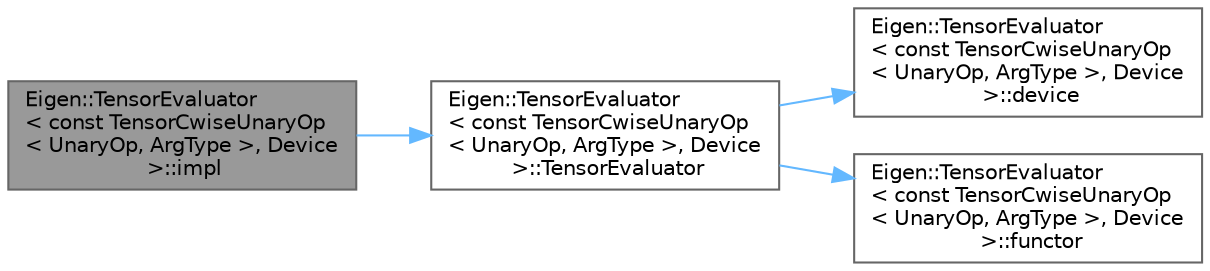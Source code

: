 digraph "Eigen::TensorEvaluator&lt; const TensorCwiseUnaryOp&lt; UnaryOp, ArgType &gt;, Device &gt;::impl"
{
 // LATEX_PDF_SIZE
  bgcolor="transparent";
  edge [fontname=Helvetica,fontsize=10,labelfontname=Helvetica,labelfontsize=10];
  node [fontname=Helvetica,fontsize=10,shape=box,height=0.2,width=0.4];
  rankdir="LR";
  Node1 [id="Node000001",label="Eigen::TensorEvaluator\l\< const TensorCwiseUnaryOp\l\< UnaryOp, ArgType \>, Device\l \>::impl",height=0.2,width=0.4,color="gray40", fillcolor="grey60", style="filled", fontcolor="black",tooltip="required by sycl in order to extract the accessor"];
  Node1 -> Node2 [id="edge4_Node000001_Node000002",color="steelblue1",style="solid",tooltip=" "];
  Node2 [id="Node000002",label="Eigen::TensorEvaluator\l\< const TensorCwiseUnaryOp\l\< UnaryOp, ArgType \>, Device\l \>::TensorEvaluator",height=0.2,width=0.4,color="grey40", fillcolor="white", style="filled",URL="$struct_eigen_1_1_tensor_evaluator_3_01const_01_tensor_cwise_unary_op_3_01_unary_op_00_01_arg_type_01_4_00_01_device_01_4.html#aaea62da9a6924ea87b1d02b2528ba8a0",tooltip=" "];
  Node2 -> Node3 [id="edge5_Node000002_Node000003",color="steelblue1",style="solid",tooltip=" "];
  Node3 [id="Node000003",label="Eigen::TensorEvaluator\l\< const TensorCwiseUnaryOp\l\< UnaryOp, ArgType \>, Device\l \>::device",height=0.2,width=0.4,color="grey40", fillcolor="white", style="filled",URL="$struct_eigen_1_1_tensor_evaluator.html#aa1eb26b743a6cafedceb567036276d4e",tooltip=" "];
  Node2 -> Node4 [id="edge6_Node000002_Node000004",color="steelblue1",style="solid",tooltip=" "];
  Node4 [id="Node000004",label="Eigen::TensorEvaluator\l\< const TensorCwiseUnaryOp\l\< UnaryOp, ArgType \>, Device\l \>::functor",height=0.2,width=0.4,color="grey40", fillcolor="white", style="filled",URL="$struct_eigen_1_1_tensor_evaluator_3_01const_01_tensor_cwise_unary_op_3_01_unary_op_00_01_arg_type_01_4_00_01_device_01_4.html#af6eec0085dcded391be5fbbb271ea82e",tooltip="added for sycl in order to construct the buffer from sycl device"];
}
